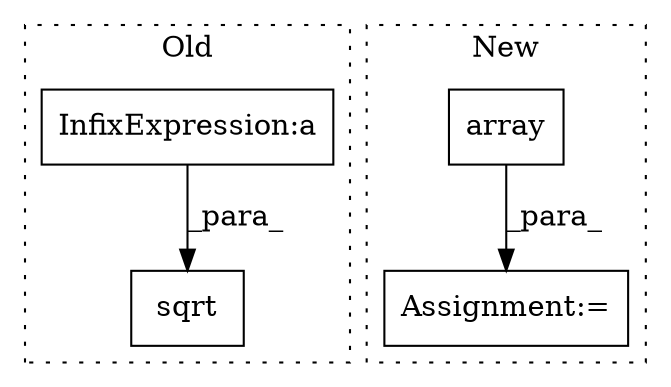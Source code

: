 digraph G {
subgraph cluster0 {
1 [label="sqrt" a="32" s="994,1012" l="5,1" shape="box"];
3 [label="InfixExpression:a" a="27" s="1004" l="3" shape="box"];
label = "Old";
style="dotted";
}
subgraph cluster1 {
2 [label="array" a="32" s="1012,1062" l="6,1" shape="box"];
4 [label="Assignment:=" a="7" s="1161" l="1" shape="box"];
label = "New";
style="dotted";
}
2 -> 4 [label="_para_"];
3 -> 1 [label="_para_"];
}